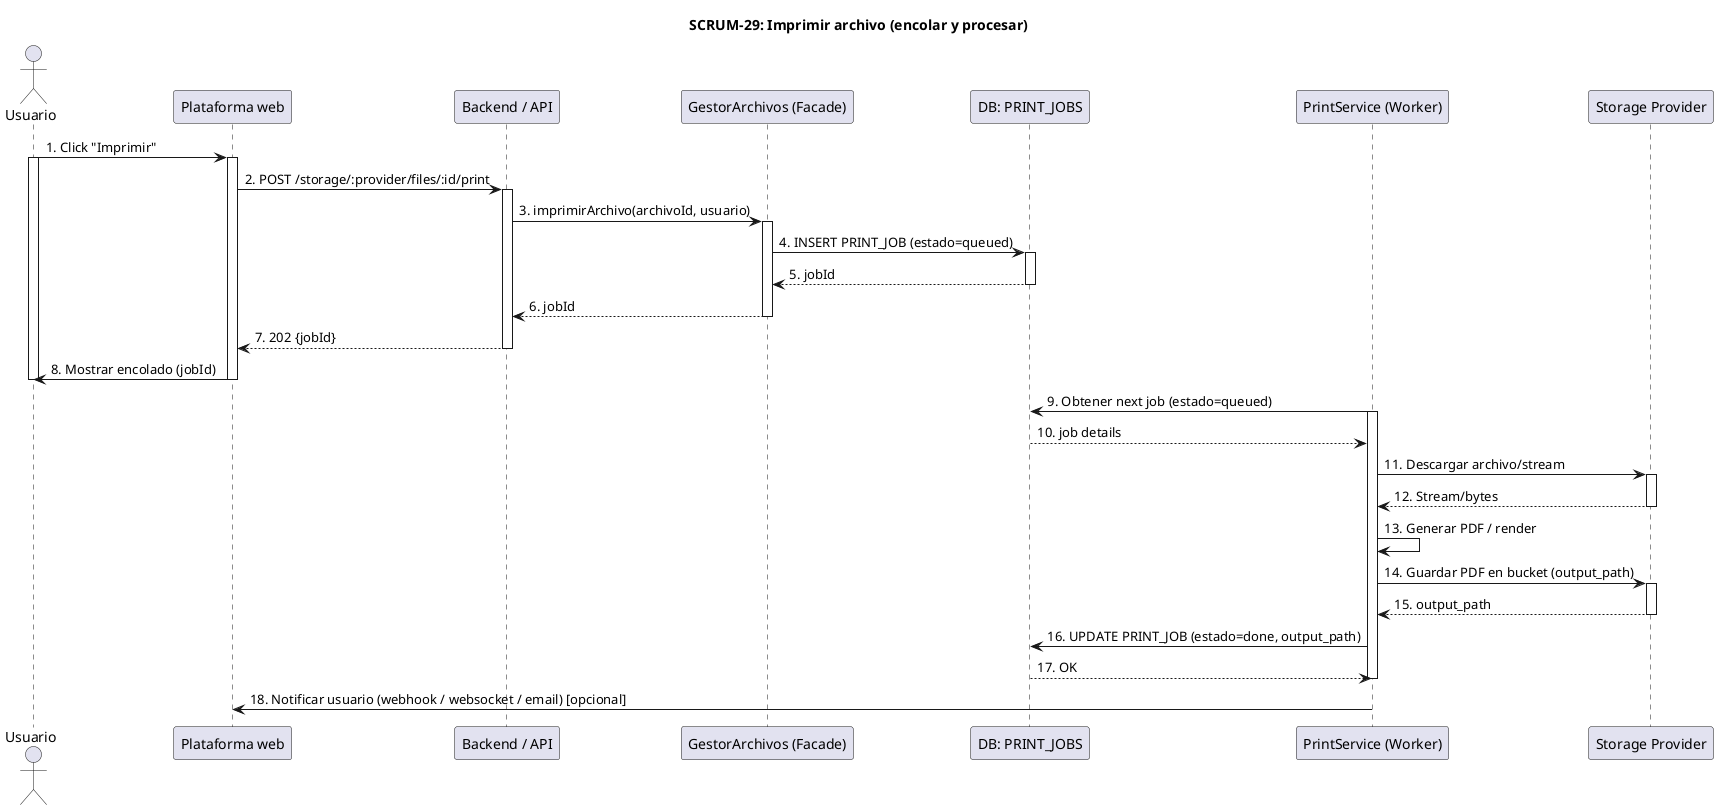 @startuml SCRUM-29_ImprimirArchivo
title SCRUM-29: Imprimir archivo (encolar y procesar)

actor Usuario
participant "Plataforma web" as Frontend
participant "Backend / API" as Backend
participant "GestorArchivos (Facade)" as Gestor
participant "DB: PRINT_JOBS" as PrintJobsDB
participant "PrintService (Worker)" as PrintService
participant "Storage Provider" as Storage

Usuario -> Frontend: 1. Click "Imprimir"
activate Usuario
activate Frontend
Frontend -> Backend: 2. POST /storage/:provider/files/:id/print
activate Backend
Backend -> Gestor: 3. imprimirArchivo(archivoId, usuario)
activate Gestor
Gestor -> PrintJobsDB: 4. INSERT PRINT_JOB (estado=queued)
activate PrintJobsDB
PrintJobsDB --> Gestor: 5. jobId
deactivate PrintJobsDB
Gestor --> Backend: 6. jobId
deactivate Gestor
Backend --> Frontend: 7. 202 {jobId}
deactivate Backend
Frontend -> Usuario: 8. Mostrar encolado (jobId)
deactivate Frontend
deactivate Usuario

' Worker loop (async)
PrintService -> PrintJobsDB: 9. Obtener next job (estado=queued)
activate PrintService
PrintJobsDB --> PrintService: 10. job details
deactivate PrintJobsDB
PrintService -> Storage: 11. Descargar archivo/stream
activate Storage
Storage --> PrintService: 12. Stream/bytes
deactivate Storage
PrintService -> PrintService: 13. Generar PDF / render
PrintService -> Storage: 14. Guardar PDF en bucket (output_path)
activate Storage
Storage --> PrintService: 15. output_path
deactivate Storage
PrintService -> PrintJobsDB: 16. UPDATE PRINT_JOB (estado=done, output_path)
PrintJobsDB --> PrintService: 17. OK
deactivate PrintService

PrintService -> Frontend: 18. Notificar usuario (webhook / websocket / email) [opcional]

@enduml
